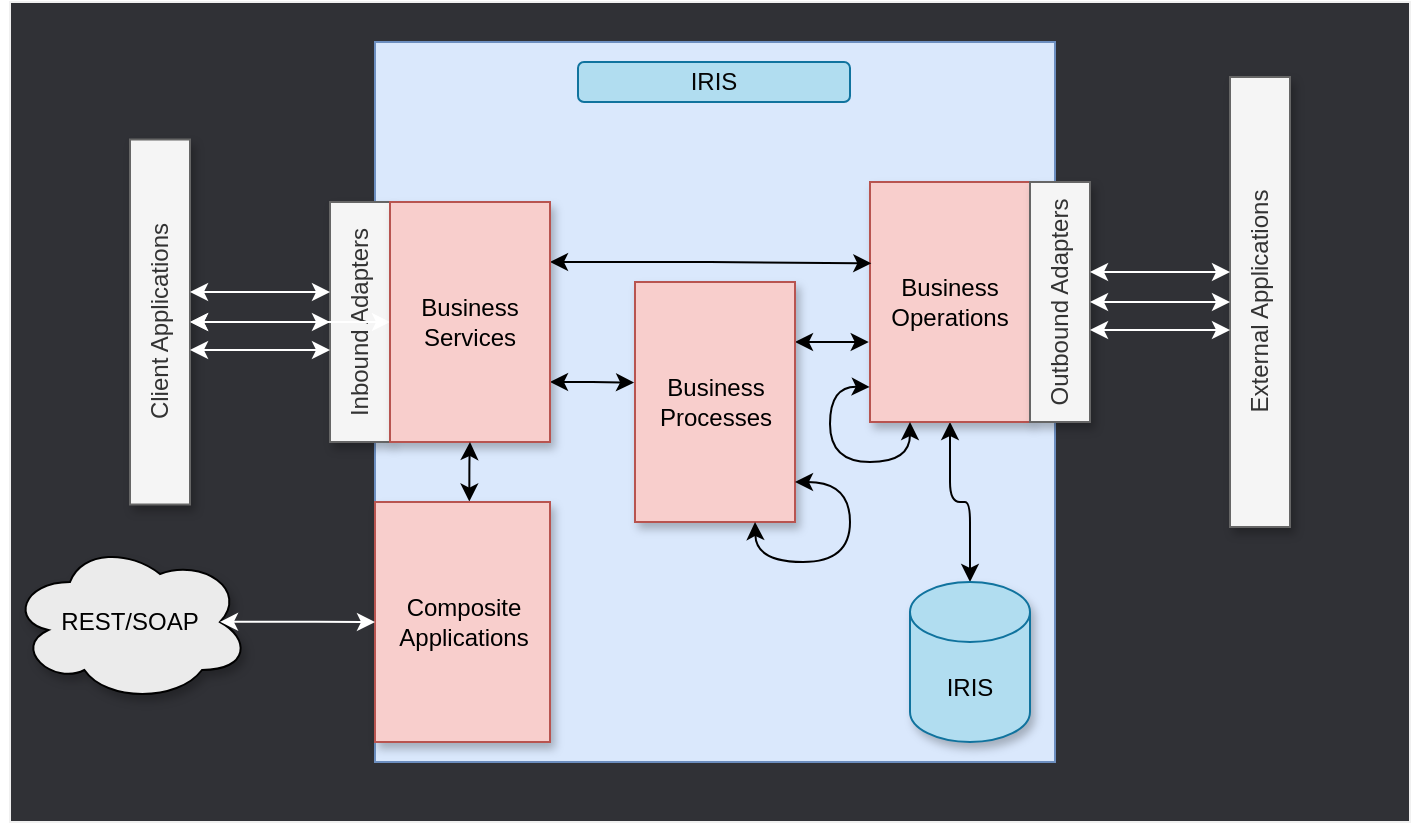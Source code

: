 <mxfile>
    <diagram id="zJOl87O2BwiRSLxjaxJK" name="Page-1">
        <mxGraphModel dx="61" dy="123" grid="1" gridSize="10" guides="1" tooltips="1" connect="1" arrows="1" fold="1" page="1" pageScale="1" pageWidth="827" pageHeight="1169" math="0" shadow="0">
            <root>
                <mxCell id="0"/>
                <mxCell id="1" parent="0"/>
                <mxCell id="NyS-6g9fIlrOh9EEt9hE-55" value="" style="rounded=0;whiteSpace=wrap;html=1;shadow=0;glass=0;sketch=0;align=center;verticalAlign=middle;fillColor=#303136;strokeColor=#F0F0F0;" parent="1" vertex="1">
                    <mxGeometry x="70" y="70" width="700" height="410" as="geometry"/>
                </mxCell>
                <mxCell id="NyS-6g9fIlrOh9EEt9hE-1" value="" style="rounded=0;whiteSpace=wrap;html=1;horizontal=1;verticalAlign=top;strokeColor=#6c8ebf;glass=0;shadow=0;sketch=0;fillColor=#dae8fc;" parent="1" vertex="1">
                    <mxGeometry x="252.5" y="90" width="340" height="360" as="geometry"/>
                </mxCell>
                <mxCell id="NyS-6g9fIlrOh9EEt9hE-53" style="edgeStyle=orthogonalEdgeStyle;rounded=1;sketch=0;orthogonalLoop=1;jettySize=auto;html=1;exitX=0.5;exitY=1;exitDx=0;exitDy=0;shadow=0;startArrow=classic;startFill=1;strokeColor=#000000;" parent="1" source="NyS-6g9fIlrOh9EEt9hE-8" target="NyS-6g9fIlrOh9EEt9hE-50" edge="1">
                    <mxGeometry relative="1" as="geometry"/>
                </mxCell>
                <mxCell id="NyS-6g9fIlrOh9EEt9hE-8" value="&lt;font color=&quot;#000000&quot;&gt;Business Operations&lt;/font&gt;" style="rounded=0;whiteSpace=wrap;html=1;verticalAlign=middle;fillColor=#f8cecc;strokeColor=#b85450;shadow=1;" parent="1" vertex="1">
                    <mxGeometry x="500" y="160" width="80" height="120" as="geometry"/>
                </mxCell>
                <mxCell id="NyS-6g9fIlrOh9EEt9hE-10" value="Inbound Adapters" style="rounded=0;whiteSpace=wrap;html=1;verticalAlign=middle;horizontal=0;fillColor=#f5f5f5;strokeColor=#666666;fontColor=#333333;shadow=1;" parent="1" vertex="1">
                    <mxGeometry x="230" y="170" width="30" height="120" as="geometry"/>
                </mxCell>
                <mxCell id="NyS-6g9fIlrOh9EEt9hE-11" value="Outbound Adapters" style="rounded=0;whiteSpace=wrap;html=1;verticalAlign=middle;horizontal=0;align=center;fillColor=#f5f5f5;strokeColor=#666666;fontColor=#333333;shadow=1;" parent="1" vertex="1">
                    <mxGeometry x="580" y="160" width="30" height="120" as="geometry"/>
                </mxCell>
                <mxCell id="NyS-6g9fIlrOh9EEt9hE-14" value="External Applications" style="rounded=0;whiteSpace=wrap;html=1;verticalAlign=middle;horizontal=0;fillColor=#f5f5f5;strokeColor=#666666;fontColor=#333333;shadow=1;" parent="1" vertex="1">
                    <mxGeometry x="680" y="107.5" width="30" height="225" as="geometry"/>
                </mxCell>
                <mxCell id="NyS-6g9fIlrOh9EEt9hE-20" value="" style="endArrow=classic;startArrow=classic;html=1;exitX=1;exitY=0.5;exitDx=0;exitDy=0;entryX=0;entryY=0.5;entryDx=0;entryDy=0;strokeColor=#FFFFFF;" parent="1" edge="1">
                    <mxGeometry width="50" height="50" relative="1" as="geometry">
                        <mxPoint x="610" y="220" as="sourcePoint"/>
                        <mxPoint x="680" y="220" as="targetPoint"/>
                    </mxGeometry>
                </mxCell>
                <mxCell id="NyS-6g9fIlrOh9EEt9hE-21" value="" style="endArrow=classic;startArrow=classic;html=1;exitX=1;exitY=0.5;exitDx=0;exitDy=0;entryX=0;entryY=0.5;entryDx=0;entryDy=0;strokeColor=#FFFFFF;" parent="1" edge="1">
                    <mxGeometry width="50" height="50" relative="1" as="geometry">
                        <mxPoint x="610" y="234" as="sourcePoint"/>
                        <mxPoint x="680" y="234" as="targetPoint"/>
                    </mxGeometry>
                </mxCell>
                <mxCell id="NyS-6g9fIlrOh9EEt9hE-22" value="" style="endArrow=classic;startArrow=classic;html=1;exitX=1;exitY=0.5;exitDx=0;exitDy=0;entryX=0;entryY=0.5;entryDx=0;entryDy=0;strokeColor=#FFFFFF;" parent="1" edge="1">
                    <mxGeometry width="50" height="50" relative="1" as="geometry">
                        <mxPoint x="610" y="205" as="sourcePoint"/>
                        <mxPoint x="680" y="205" as="targetPoint"/>
                    </mxGeometry>
                </mxCell>
                <mxCell id="NyS-6g9fIlrOh9EEt9hE-42" style="edgeStyle=orthogonalEdgeStyle;rounded=0;sketch=0;orthogonalLoop=1;jettySize=auto;html=1;exitX=1;exitY=0.25;exitDx=0;exitDy=0;entryX=-0.008;entryY=0.667;entryDx=0;entryDy=0;entryPerimeter=0;shadow=0;startArrow=classic;startFill=1;strokeColor=#000000;" parent="1" source="NyS-6g9fIlrOh9EEt9hE-33" target="NyS-6g9fIlrOh9EEt9hE-8" edge="1">
                    <mxGeometry relative="1" as="geometry"/>
                </mxCell>
                <mxCell id="NyS-6g9fIlrOh9EEt9hE-33" value="&lt;font color=&quot;#000000&quot;&gt;Business Processes&lt;/font&gt;" style="rounded=0;whiteSpace=wrap;html=1;verticalAlign=middle;fillColor=#f8cecc;strokeColor=#b85450;shadow=1;" parent="1" vertex="1">
                    <mxGeometry x="382.5" y="210" width="80" height="120" as="geometry"/>
                </mxCell>
                <mxCell id="NyS-6g9fIlrOh9EEt9hE-40" style="edgeStyle=orthogonalEdgeStyle;rounded=0;sketch=0;orthogonalLoop=1;jettySize=auto;html=1;exitX=1;exitY=0.25;exitDx=0;exitDy=0;entryX=0.008;entryY=0.339;entryDx=0;entryDy=0;entryPerimeter=0;shadow=0;startArrow=classic;startFill=1;strokeColor=#000000;" parent="1" source="NyS-6g9fIlrOh9EEt9hE-34" target="NyS-6g9fIlrOh9EEt9hE-8" edge="1">
                    <mxGeometry relative="1" as="geometry"/>
                </mxCell>
                <mxCell id="NyS-6g9fIlrOh9EEt9hE-41" style="edgeStyle=orthogonalEdgeStyle;rounded=0;sketch=0;orthogonalLoop=1;jettySize=auto;html=1;exitX=1;exitY=0.75;exitDx=0;exitDy=0;entryX=-0.006;entryY=0.419;entryDx=0;entryDy=0;entryPerimeter=0;shadow=0;startArrow=classic;startFill=1;strokeColor=#000000;" parent="1" source="NyS-6g9fIlrOh9EEt9hE-34" target="NyS-6g9fIlrOh9EEt9hE-33" edge="1">
                    <mxGeometry relative="1" as="geometry"/>
                </mxCell>
                <mxCell id="4" value="" style="edgeStyle=orthogonalEdgeStyle;rounded=0;orthogonalLoop=1;jettySize=auto;html=1;startArrow=classic;startFill=1;strokeColor=#FFFFFF;" edge="1" parent="1" source="NyS-6g9fIlrOh9EEt9hE-34" target="NyS-6g9fIlrOh9EEt9hE-35">
                    <mxGeometry relative="1" as="geometry"/>
                </mxCell>
                <mxCell id="NyS-6g9fIlrOh9EEt9hE-34" value="&lt;font color=&quot;#000000&quot;&gt;Business Services&lt;/font&gt;" style="rounded=0;whiteSpace=wrap;html=1;verticalAlign=middle;fillColor=#f8cecc;strokeColor=#b85450;shadow=1;" parent="1" vertex="1">
                    <mxGeometry x="260" y="170" width="80" height="120" as="geometry"/>
                </mxCell>
                <mxCell id="NyS-6g9fIlrOh9EEt9hE-35" value="Client Applications" style="rounded=0;whiteSpace=wrap;html=1;verticalAlign=middle;horizontal=0;fillColor=#f5f5f5;strokeColor=#666666;fontColor=#333333;shadow=1;" parent="1" vertex="1">
                    <mxGeometry x="130" y="138.75" width="30" height="182.5" as="geometry"/>
                </mxCell>
                <mxCell id="NyS-6g9fIlrOh9EEt9hE-36" value="" style="endArrow=classic;startArrow=classic;html=1;exitX=1;exitY=0.5;exitDx=0;exitDy=0;entryX=0;entryY=0.5;entryDx=0;entryDy=0;strokeColor=#FFFFFF;" parent="1" edge="1">
                    <mxGeometry width="50" height="50" relative="1" as="geometry">
                        <mxPoint x="160" y="230" as="sourcePoint"/>
                        <mxPoint x="230" y="230" as="targetPoint"/>
                    </mxGeometry>
                </mxCell>
                <mxCell id="NyS-6g9fIlrOh9EEt9hE-37" value="" style="endArrow=classic;startArrow=classic;html=1;exitX=1;exitY=0.5;exitDx=0;exitDy=0;entryX=0;entryY=0.5;entryDx=0;entryDy=0;strokeColor=#FFFFFF;" parent="1" edge="1">
                    <mxGeometry width="50" height="50" relative="1" as="geometry">
                        <mxPoint x="160" y="244" as="sourcePoint"/>
                        <mxPoint x="230" y="244" as="targetPoint"/>
                    </mxGeometry>
                </mxCell>
                <mxCell id="NyS-6g9fIlrOh9EEt9hE-38" value="" style="endArrow=classic;startArrow=classic;html=1;exitX=1;exitY=0.5;exitDx=0;exitDy=0;entryX=0;entryY=0.5;entryDx=0;entryDy=0;strokeColor=#FFFFFF;" parent="1" edge="1">
                    <mxGeometry width="50" height="50" relative="1" as="geometry">
                        <mxPoint x="160" y="215" as="sourcePoint"/>
                        <mxPoint x="230" y="215" as="targetPoint"/>
                    </mxGeometry>
                </mxCell>
                <mxCell id="NyS-6g9fIlrOh9EEt9hE-39" value="&lt;font color=&quot;#050505&quot;&gt;IRIS&lt;/font&gt;" style="rounded=1;whiteSpace=wrap;html=1;shadow=0;glass=0;sketch=0;align=center;verticalAlign=middle;gradientDirection=north;fillColor=#b1ddf0;strokeColor=#10739e;" parent="1" vertex="1">
                    <mxGeometry x="354" y="100" width="136" height="20" as="geometry"/>
                </mxCell>
                <mxCell id="NyS-6g9fIlrOh9EEt9hE-44" value="" style="curved=1;endArrow=classic;html=1;shadow=0;strokeColor=#000000;entryX=0.997;entryY=0.836;entryDx=0;entryDy=0;entryPerimeter=0;exitX=0.75;exitY=1;exitDx=0;exitDy=0;startArrow=classic;startFill=1;" parent="1" source="NyS-6g9fIlrOh9EEt9hE-33" target="NyS-6g9fIlrOh9EEt9hE-33" edge="1">
                    <mxGeometry width="50" height="50" relative="1" as="geometry">
                        <mxPoint x="462.5" y="360" as="sourcePoint"/>
                        <mxPoint x="512.5" y="310" as="targetPoint"/>
                        <Array as="points">
                            <mxPoint x="443" y="350"/>
                            <mxPoint x="490" y="350"/>
                            <mxPoint x="490" y="310"/>
                            <mxPoint x="462.5" y="310"/>
                        </Array>
                    </mxGeometry>
                </mxCell>
                <mxCell id="NyS-6g9fIlrOh9EEt9hE-45" value="" style="curved=1;endArrow=classic;html=1;shadow=0;strokeColor=#000000;exitX=0.25;exitY=1;exitDx=0;exitDy=0;entryX=-0.002;entryY=0.854;entryDx=0;entryDy=0;startArrow=classic;startFill=1;entryPerimeter=0;" parent="1" source="NyS-6g9fIlrOh9EEt9hE-8" target="NyS-6g9fIlrOh9EEt9hE-8" edge="1">
                    <mxGeometry width="50" height="50" relative="1" as="geometry">
                        <mxPoint x="452.5" y="340" as="sourcePoint"/>
                        <mxPoint x="472" y="320" as="targetPoint"/>
                        <Array as="points">
                            <mxPoint x="520" y="300"/>
                            <mxPoint x="480" y="300"/>
                            <mxPoint x="480" y="262"/>
                        </Array>
                    </mxGeometry>
                </mxCell>
                <mxCell id="NyS-6g9fIlrOh9EEt9hE-54" value="" style="edgeStyle=orthogonalEdgeStyle;rounded=1;sketch=0;orthogonalLoop=1;jettySize=auto;html=1;shadow=0;startArrow=classic;startFill=1;strokeColor=#000000;exitX=0.539;exitY=-0.002;exitDx=0;exitDy=0;exitPerimeter=0;" parent="1" source="NyS-6g9fIlrOh9EEt9hE-46" target="NyS-6g9fIlrOh9EEt9hE-34" edge="1">
                    <mxGeometry relative="1" as="geometry"/>
                </mxCell>
                <mxCell id="NyS-6g9fIlrOh9EEt9hE-46" value="&lt;font color=&quot;#000000&quot;&gt;Composite Applications&lt;/font&gt;" style="rounded=0;whiteSpace=wrap;html=1;verticalAlign=middle;fillColor=#f8cecc;strokeColor=#b85450;shadow=1;" parent="1" vertex="1">
                    <mxGeometry x="252.5" y="320" width="87.5" height="120" as="geometry"/>
                </mxCell>
                <mxCell id="NyS-6g9fIlrOh9EEt9hE-47" value="&lt;font color=&quot;#000000&quot;&gt;REST/SOAP&lt;/font&gt;" style="ellipse;shape=cloud;whiteSpace=wrap;html=1;rounded=0;shadow=1;glass=0;sketch=0;gradientColor=none;align=center;verticalAlign=middle;fillColor=#EBEBEB;" parent="1" vertex="1">
                    <mxGeometry x="70" y="340" width="120" height="80" as="geometry"/>
                </mxCell>
                <mxCell id="NyS-6g9fIlrOh9EEt9hE-50" value="&lt;div&gt;&lt;font color=&quot;#000000&quot;&gt;IRIS&lt;/font&gt;&lt;/div&gt;" style="shape=cylinder3;whiteSpace=wrap;html=1;boundedLbl=1;backgroundOutline=1;size=15;rounded=0;shadow=1;glass=0;sketch=0;fillColor=#b1ddf0;align=center;verticalAlign=middle;strokeColor=#10739e;" parent="1" vertex="1">
                    <mxGeometry x="520" y="360" width="60" height="80" as="geometry"/>
                </mxCell>
                <mxCell id="3" value="" style="edgeStyle=orthogonalEdgeStyle;rounded=1;sketch=0;orthogonalLoop=1;jettySize=auto;html=1;shadow=0;startArrow=classic;startFill=1;exitX=0.875;exitY=0.5;exitDx=0;exitDy=0;exitPerimeter=0;strokeColor=#FFFFFF;entryX=0;entryY=0.5;entryDx=0;entryDy=0;" edge="1" parent="1" target="NyS-6g9fIlrOh9EEt9hE-46">
                    <mxGeometry relative="1" as="geometry">
                        <mxPoint x="175" y="379.92" as="sourcePoint"/>
                        <mxPoint x="250" y="380" as="targetPoint"/>
                        <Array as="points">
                            <mxPoint x="213" y="380"/>
                        </Array>
                    </mxGeometry>
                </mxCell>
            </root>
        </mxGraphModel>
    </diagram>
</mxfile>